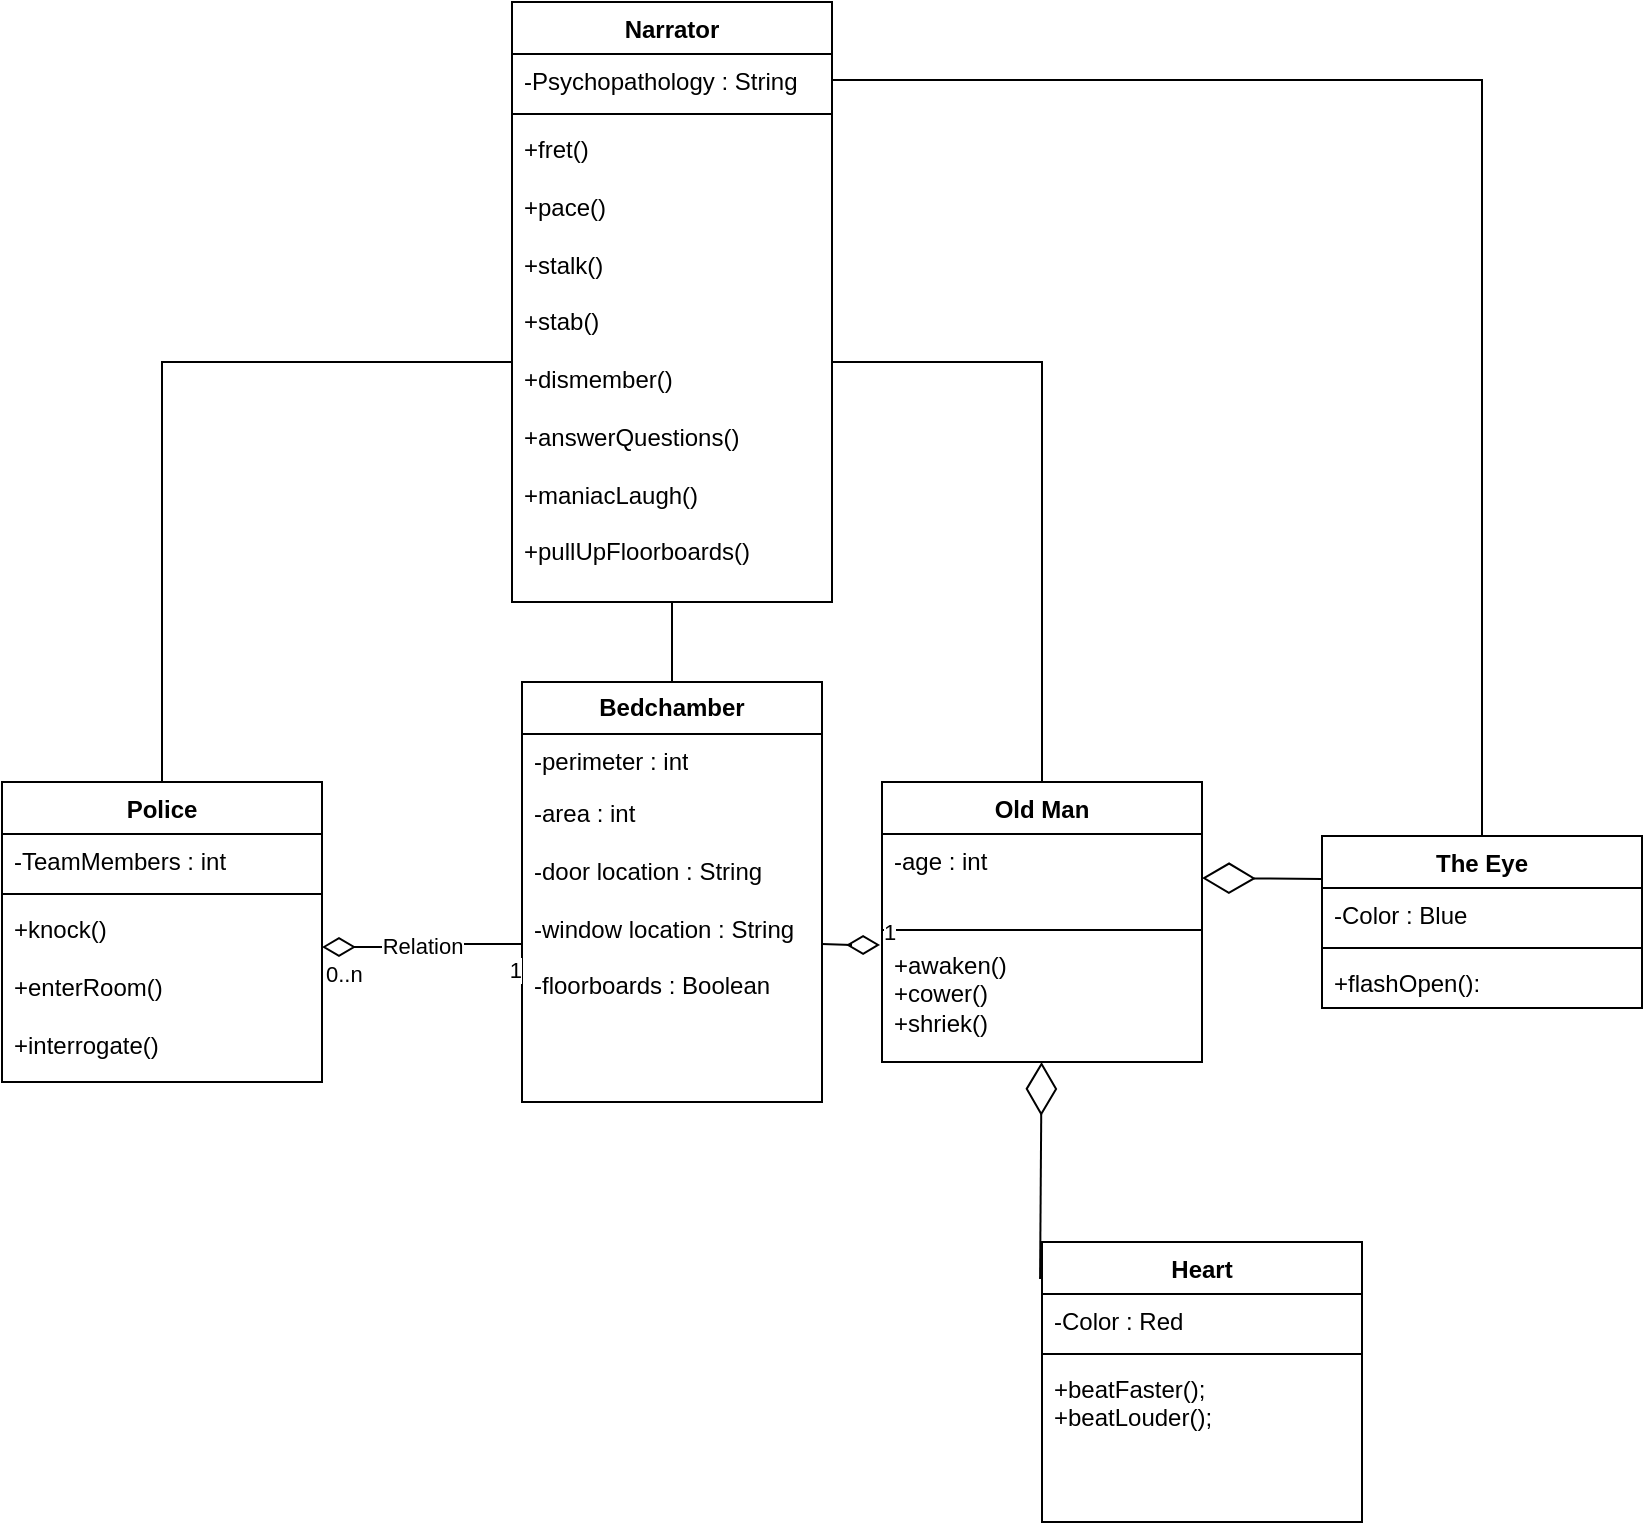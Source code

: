 <mxfile version="21.0.7" type="github">
  <diagram name="Page-1" id="ZEegtyX3KQnmU3FkLwVd">
    <mxGraphModel dx="909" dy="582" grid="1" gridSize="10" guides="1" tooltips="1" connect="1" arrows="1" fold="1" page="1" pageScale="1" pageWidth="850" pageHeight="1100" math="0" shadow="0">
      <root>
        <mxCell id="0" />
        <mxCell id="1" parent="0" />
        <mxCell id="39Nt4OManVwnhByQ2ZVa-1" value="&lt;b&gt;Bedchamber&lt;/b&gt;" style="swimlane;fontStyle=0;childLayout=stackLayout;horizontal=1;startSize=26;fillColor=none;horizontalStack=0;resizeParent=1;resizeParentMax=0;resizeLast=0;collapsible=1;marginBottom=0;whiteSpace=wrap;html=1;" parent="1" vertex="1">
          <mxGeometry x="270" y="430" width="150" height="210" as="geometry" />
        </mxCell>
        <mxCell id="39Nt4OManVwnhByQ2ZVa-2" value="-perimeter : int" style="text;strokeColor=none;fillColor=none;align=left;verticalAlign=top;spacingLeft=4;spacingRight=4;overflow=hidden;rotatable=0;points=[[0,0.5],[1,0.5]];portConstraint=eastwest;whiteSpace=wrap;html=1;" parent="39Nt4OManVwnhByQ2ZVa-1" vertex="1">
          <mxGeometry y="26" width="150" height="26" as="geometry" />
        </mxCell>
        <mxCell id="39Nt4OManVwnhByQ2ZVa-3" value="-area : int&lt;br&gt;&lt;br&gt;-door location : String&lt;br style=&quot;border-color: var(--border-color);&quot;&gt;&lt;br style=&quot;border-color: var(--border-color);&quot;&gt;-window location : String&lt;br&gt;&lt;br&gt;-floorboards : Boolean" style="text;strokeColor=none;fillColor=none;align=left;verticalAlign=top;spacingLeft=4;spacingRight=4;overflow=hidden;rotatable=0;points=[[0,0.5],[1,0.5]];portConstraint=eastwest;whiteSpace=wrap;html=1;" parent="39Nt4OManVwnhByQ2ZVa-1" vertex="1">
          <mxGeometry y="52" width="150" height="158" as="geometry" />
        </mxCell>
        <mxCell id="39Nt4OManVwnhByQ2ZVa-43" value="" style="edgeStyle=orthogonalEdgeStyle;rounded=0;orthogonalLoop=1;jettySize=auto;html=1;endArrow=none;endFill=0;" parent="1" source="39Nt4OManVwnhByQ2ZVa-5" target="39Nt4OManVwnhByQ2ZVa-1" edge="1">
          <mxGeometry relative="1" as="geometry" />
        </mxCell>
        <mxCell id="39Nt4OManVwnhByQ2ZVa-5" value="Narrator" style="swimlane;fontStyle=1;align=center;verticalAlign=top;childLayout=stackLayout;horizontal=1;startSize=26;horizontalStack=0;resizeParent=1;resizeParentMax=0;resizeLast=0;collapsible=1;marginBottom=0;whiteSpace=wrap;html=1;" parent="1" vertex="1">
          <mxGeometry x="265" y="90" width="160" height="300" as="geometry" />
        </mxCell>
        <mxCell id="39Nt4OManVwnhByQ2ZVa-6" value="-Psychopathology : String" style="text;strokeColor=none;fillColor=none;align=left;verticalAlign=top;spacingLeft=4;spacingRight=4;overflow=hidden;rotatable=0;points=[[0,0.5],[1,0.5]];portConstraint=eastwest;whiteSpace=wrap;html=1;" parent="39Nt4OManVwnhByQ2ZVa-5" vertex="1">
          <mxGeometry y="26" width="160" height="26" as="geometry" />
        </mxCell>
        <mxCell id="39Nt4OManVwnhByQ2ZVa-7" value="" style="line;strokeWidth=1;fillColor=none;align=left;verticalAlign=middle;spacingTop=-1;spacingLeft=3;spacingRight=3;rotatable=0;labelPosition=right;points=[];portConstraint=eastwest;strokeColor=inherit;" parent="39Nt4OManVwnhByQ2ZVa-5" vertex="1">
          <mxGeometry y="52" width="160" height="8" as="geometry" />
        </mxCell>
        <mxCell id="39Nt4OManVwnhByQ2ZVa-8" value="+fret()&lt;br&gt;&lt;br&gt;+pace()&lt;br&gt;&lt;br&gt;+stalk()&lt;br&gt;&lt;br&gt;+stab()&lt;br&gt;&lt;br&gt;+dismember()&lt;br&gt;&lt;br&gt;+answerQuestions()&lt;br&gt;&lt;br&gt;+maniacLaugh()&lt;br&gt;&lt;br&gt;+pullUpFloorboards()" style="text;strokeColor=none;fillColor=none;align=left;verticalAlign=top;spacingLeft=4;spacingRight=4;overflow=hidden;rotatable=0;points=[[0,0.5],[1,0.5]];portConstraint=eastwest;whiteSpace=wrap;html=1;" parent="39Nt4OManVwnhByQ2ZVa-5" vertex="1">
          <mxGeometry y="60" width="160" height="240" as="geometry" />
        </mxCell>
        <mxCell id="39Nt4OManVwnhByQ2ZVa-9" value="Old Man" style="swimlane;fontStyle=1;align=center;verticalAlign=top;childLayout=stackLayout;horizontal=1;startSize=26;horizontalStack=0;resizeParent=1;resizeParentMax=0;resizeLast=0;collapsible=1;marginBottom=0;whiteSpace=wrap;html=1;" parent="1" vertex="1">
          <mxGeometry x="450" y="480" width="160" height="140" as="geometry" />
        </mxCell>
        <mxCell id="39Nt4OManVwnhByQ2ZVa-10" value="-age : int" style="text;strokeColor=none;fillColor=none;align=left;verticalAlign=top;spacingLeft=4;spacingRight=4;overflow=hidden;rotatable=0;points=[[0,0.5],[1,0.5]];portConstraint=eastwest;whiteSpace=wrap;html=1;" parent="39Nt4OManVwnhByQ2ZVa-9" vertex="1">
          <mxGeometry y="26" width="160" height="44" as="geometry" />
        </mxCell>
        <mxCell id="39Nt4OManVwnhByQ2ZVa-11" value="" style="line;strokeWidth=1;fillColor=none;align=left;verticalAlign=middle;spacingTop=-1;spacingLeft=3;spacingRight=3;rotatable=0;labelPosition=right;points=[];portConstraint=eastwest;strokeColor=inherit;" parent="39Nt4OManVwnhByQ2ZVa-9" vertex="1">
          <mxGeometry y="70" width="160" height="8" as="geometry" />
        </mxCell>
        <mxCell id="39Nt4OManVwnhByQ2ZVa-12" value="+awaken()&lt;br&gt;+cower()&lt;br&gt;+shriek()" style="text;strokeColor=none;fillColor=none;align=left;verticalAlign=top;spacingLeft=4;spacingRight=4;overflow=hidden;rotatable=0;points=[[0,0.5],[1,0.5]];portConstraint=eastwest;whiteSpace=wrap;html=1;" parent="39Nt4OManVwnhByQ2ZVa-9" vertex="1">
          <mxGeometry y="78" width="160" height="62" as="geometry" />
        </mxCell>
        <mxCell id="39Nt4OManVwnhByQ2ZVa-13" value="The Eye" style="swimlane;fontStyle=1;align=center;verticalAlign=top;childLayout=stackLayout;horizontal=1;startSize=26;horizontalStack=0;resizeParent=1;resizeParentMax=0;resizeLast=0;collapsible=1;marginBottom=0;whiteSpace=wrap;html=1;" parent="1" vertex="1">
          <mxGeometry x="670" y="507" width="160" height="86" as="geometry" />
        </mxCell>
        <mxCell id="39Nt4OManVwnhByQ2ZVa-14" value="-Color : Blue" style="text;strokeColor=none;fillColor=none;align=left;verticalAlign=top;spacingLeft=4;spacingRight=4;overflow=hidden;rotatable=0;points=[[0,0.5],[1,0.5]];portConstraint=eastwest;whiteSpace=wrap;html=1;" parent="39Nt4OManVwnhByQ2ZVa-13" vertex="1">
          <mxGeometry y="26" width="160" height="26" as="geometry" />
        </mxCell>
        <mxCell id="39Nt4OManVwnhByQ2ZVa-15" value="" style="line;strokeWidth=1;fillColor=none;align=left;verticalAlign=middle;spacingTop=-1;spacingLeft=3;spacingRight=3;rotatable=0;labelPosition=right;points=[];portConstraint=eastwest;strokeColor=inherit;" parent="39Nt4OManVwnhByQ2ZVa-13" vertex="1">
          <mxGeometry y="52" width="160" height="8" as="geometry" />
        </mxCell>
        <mxCell id="39Nt4OManVwnhByQ2ZVa-16" value="+flashOpen():&amp;nbsp;" style="text;strokeColor=none;fillColor=none;align=left;verticalAlign=top;spacingLeft=4;spacingRight=4;overflow=hidden;rotatable=0;points=[[0,0.5],[1,0.5]];portConstraint=eastwest;whiteSpace=wrap;html=1;" parent="39Nt4OManVwnhByQ2ZVa-13" vertex="1">
          <mxGeometry y="60" width="160" height="26" as="geometry" />
        </mxCell>
        <mxCell id="39Nt4OManVwnhByQ2ZVa-17" value="Heart" style="swimlane;fontStyle=1;align=center;verticalAlign=top;childLayout=stackLayout;horizontal=1;startSize=26;horizontalStack=0;resizeParent=1;resizeParentMax=0;resizeLast=0;collapsible=1;marginBottom=0;whiteSpace=wrap;html=1;" parent="1" vertex="1">
          <mxGeometry x="530" y="710" width="160" height="140" as="geometry">
            <mxRectangle x="560" y="570" width="70" height="30" as="alternateBounds" />
          </mxGeometry>
        </mxCell>
        <mxCell id="39Nt4OManVwnhByQ2ZVa-18" value="-Color : Red" style="text;strokeColor=none;fillColor=none;align=left;verticalAlign=top;spacingLeft=4;spacingRight=4;overflow=hidden;rotatable=0;points=[[0,0.5],[1,0.5]];portConstraint=eastwest;whiteSpace=wrap;html=1;" parent="39Nt4OManVwnhByQ2ZVa-17" vertex="1">
          <mxGeometry y="26" width="160" height="26" as="geometry" />
        </mxCell>
        <mxCell id="39Nt4OManVwnhByQ2ZVa-19" value="" style="line;strokeWidth=1;fillColor=none;align=left;verticalAlign=middle;spacingTop=-1;spacingLeft=3;spacingRight=3;rotatable=0;labelPosition=right;points=[];portConstraint=eastwest;strokeColor=inherit;" parent="39Nt4OManVwnhByQ2ZVa-17" vertex="1">
          <mxGeometry y="52" width="160" height="8" as="geometry" />
        </mxCell>
        <mxCell id="39Nt4OManVwnhByQ2ZVa-20" value="+beatFaster();&lt;br&gt;+beatLouder();" style="text;strokeColor=none;fillColor=none;align=left;verticalAlign=top;spacingLeft=4;spacingRight=4;overflow=hidden;rotatable=0;points=[[0,0.5],[1,0.5]];portConstraint=eastwest;whiteSpace=wrap;html=1;" parent="39Nt4OManVwnhByQ2ZVa-17" vertex="1">
          <mxGeometry y="60" width="160" height="80" as="geometry" />
        </mxCell>
        <mxCell id="39Nt4OManVwnhByQ2ZVa-30" value="Police" style="swimlane;fontStyle=1;align=center;verticalAlign=top;childLayout=stackLayout;horizontal=1;startSize=26;horizontalStack=0;resizeParent=1;resizeParentMax=0;resizeLast=0;collapsible=1;marginBottom=0;whiteSpace=wrap;html=1;" parent="1" vertex="1">
          <mxGeometry x="10" y="480" width="160" height="150" as="geometry" />
        </mxCell>
        <mxCell id="39Nt4OManVwnhByQ2ZVa-31" value="-TeamMembers : int" style="text;strokeColor=none;fillColor=none;align=left;verticalAlign=top;spacingLeft=4;spacingRight=4;overflow=hidden;rotatable=0;points=[[0,0.5],[1,0.5]];portConstraint=eastwest;whiteSpace=wrap;html=1;" parent="39Nt4OManVwnhByQ2ZVa-30" vertex="1">
          <mxGeometry y="26" width="160" height="26" as="geometry" />
        </mxCell>
        <mxCell id="39Nt4OManVwnhByQ2ZVa-32" value="" style="line;strokeWidth=1;fillColor=none;align=left;verticalAlign=middle;spacingTop=-1;spacingLeft=3;spacingRight=3;rotatable=0;labelPosition=right;points=[];portConstraint=eastwest;strokeColor=inherit;" parent="39Nt4OManVwnhByQ2ZVa-30" vertex="1">
          <mxGeometry y="52" width="160" height="8" as="geometry" />
        </mxCell>
        <mxCell id="39Nt4OManVwnhByQ2ZVa-33" value="+knock()&lt;br&gt;&lt;br&gt;+enterRoom()&lt;br&gt;&lt;br&gt;+interrogate()" style="text;strokeColor=none;fillColor=none;align=left;verticalAlign=top;spacingLeft=4;spacingRight=4;overflow=hidden;rotatable=0;points=[[0,0.5],[1,0.5]];portConstraint=eastwest;whiteSpace=wrap;html=1;" parent="39Nt4OManVwnhByQ2ZVa-30" vertex="1">
          <mxGeometry y="60" width="160" height="90" as="geometry" />
        </mxCell>
        <mxCell id="39Nt4OManVwnhByQ2ZVa-41" value="" style="endArrow=diamondThin;endFill=0;endSize=24;html=1;rounded=0;exitX=-0.006;exitY=0.132;exitDx=0;exitDy=0;exitPerimeter=0;" parent="1" source="39Nt4OManVwnhByQ2ZVa-17" target="39Nt4OManVwnhByQ2ZVa-12" edge="1">
          <mxGeometry width="160" relative="1" as="geometry">
            <mxPoint x="470" y="649" as="sourcePoint" />
            <mxPoint x="650" y="689" as="targetPoint" />
          </mxGeometry>
        </mxCell>
        <mxCell id="39Nt4OManVwnhByQ2ZVa-42" value="" style="endArrow=diamondThin;endFill=0;endSize=24;html=1;rounded=0;entryX=1;entryY=0.5;entryDx=0;entryDy=0;exitX=0;exitY=0.25;exitDx=0;exitDy=0;" parent="1" source="39Nt4OManVwnhByQ2ZVa-13" target="39Nt4OManVwnhByQ2ZVa-10" edge="1">
          <mxGeometry width="160" relative="1" as="geometry">
            <mxPoint x="400" y="510" as="sourcePoint" />
            <mxPoint x="560" y="510" as="targetPoint" />
          </mxGeometry>
        </mxCell>
        <mxCell id="39Nt4OManVwnhByQ2ZVa-45" style="edgeStyle=orthogonalEdgeStyle;rounded=0;orthogonalLoop=1;jettySize=auto;html=1;endArrow=none;endFill=0;" parent="1" source="39Nt4OManVwnhByQ2ZVa-8" target="39Nt4OManVwnhByQ2ZVa-9" edge="1">
          <mxGeometry relative="1" as="geometry" />
        </mxCell>
        <mxCell id="39Nt4OManVwnhByQ2ZVa-46" value="Relation" style="endArrow=none;html=1;endSize=12;startArrow=diamondThin;startSize=14;startFill=0;edgeStyle=orthogonalEdgeStyle;rounded=0;exitX=1;exitY=0.25;exitDx=0;exitDy=0;exitPerimeter=0;endFill=0;" parent="1" source="39Nt4OManVwnhByQ2ZVa-33" target="39Nt4OManVwnhByQ2ZVa-3" edge="1">
          <mxGeometry relative="1" as="geometry">
            <mxPoint x="400" y="440" as="sourcePoint" />
            <mxPoint x="560" y="440" as="targetPoint" />
          </mxGeometry>
        </mxCell>
        <mxCell id="39Nt4OManVwnhByQ2ZVa-47" value="0..n" style="edgeLabel;resizable=0;html=1;align=left;verticalAlign=top;" parent="39Nt4OManVwnhByQ2ZVa-46" connectable="0" vertex="1">
          <mxGeometry x="-1" relative="1" as="geometry" />
        </mxCell>
        <mxCell id="39Nt4OManVwnhByQ2ZVa-48" value="1" style="edgeLabel;resizable=0;html=1;align=right;verticalAlign=top;" parent="39Nt4OManVwnhByQ2ZVa-46" connectable="0" vertex="1">
          <mxGeometry x="1" relative="1" as="geometry" />
        </mxCell>
        <mxCell id="39Nt4OManVwnhByQ2ZVa-50" value="1" style="endArrow=none;html=1;endSize=12;startArrow=diamondThin;startSize=14;startFill=0;edgeStyle=orthogonalEdgeStyle;align=left;verticalAlign=bottom;rounded=0;exitX=-0.006;exitY=0.056;exitDx=0;exitDy=0;exitPerimeter=0;endFill=0;" parent="1" source="39Nt4OManVwnhByQ2ZVa-12" target="39Nt4OManVwnhByQ2ZVa-3" edge="1">
          <mxGeometry x="-1" y="3" relative="1" as="geometry">
            <mxPoint x="400" y="560" as="sourcePoint" />
            <mxPoint x="560" y="560" as="targetPoint" />
          </mxGeometry>
        </mxCell>
        <mxCell id="39Nt4OManVwnhByQ2ZVa-53" style="edgeStyle=orthogonalEdgeStyle;rounded=0;orthogonalLoop=1;jettySize=auto;html=1;endArrow=none;endFill=0;" parent="1" source="39Nt4OManVwnhByQ2ZVa-8" target="39Nt4OManVwnhByQ2ZVa-30" edge="1">
          <mxGeometry relative="1" as="geometry" />
        </mxCell>
        <mxCell id="hs1mN2tJBW9qcZjYl_5e-1" style="edgeStyle=orthogonalEdgeStyle;rounded=0;orthogonalLoop=1;jettySize=auto;html=1;endArrow=none;endFill=0;" edge="1" parent="1" source="39Nt4OManVwnhByQ2ZVa-6" target="39Nt4OManVwnhByQ2ZVa-13">
          <mxGeometry relative="1" as="geometry" />
        </mxCell>
      </root>
    </mxGraphModel>
  </diagram>
</mxfile>

